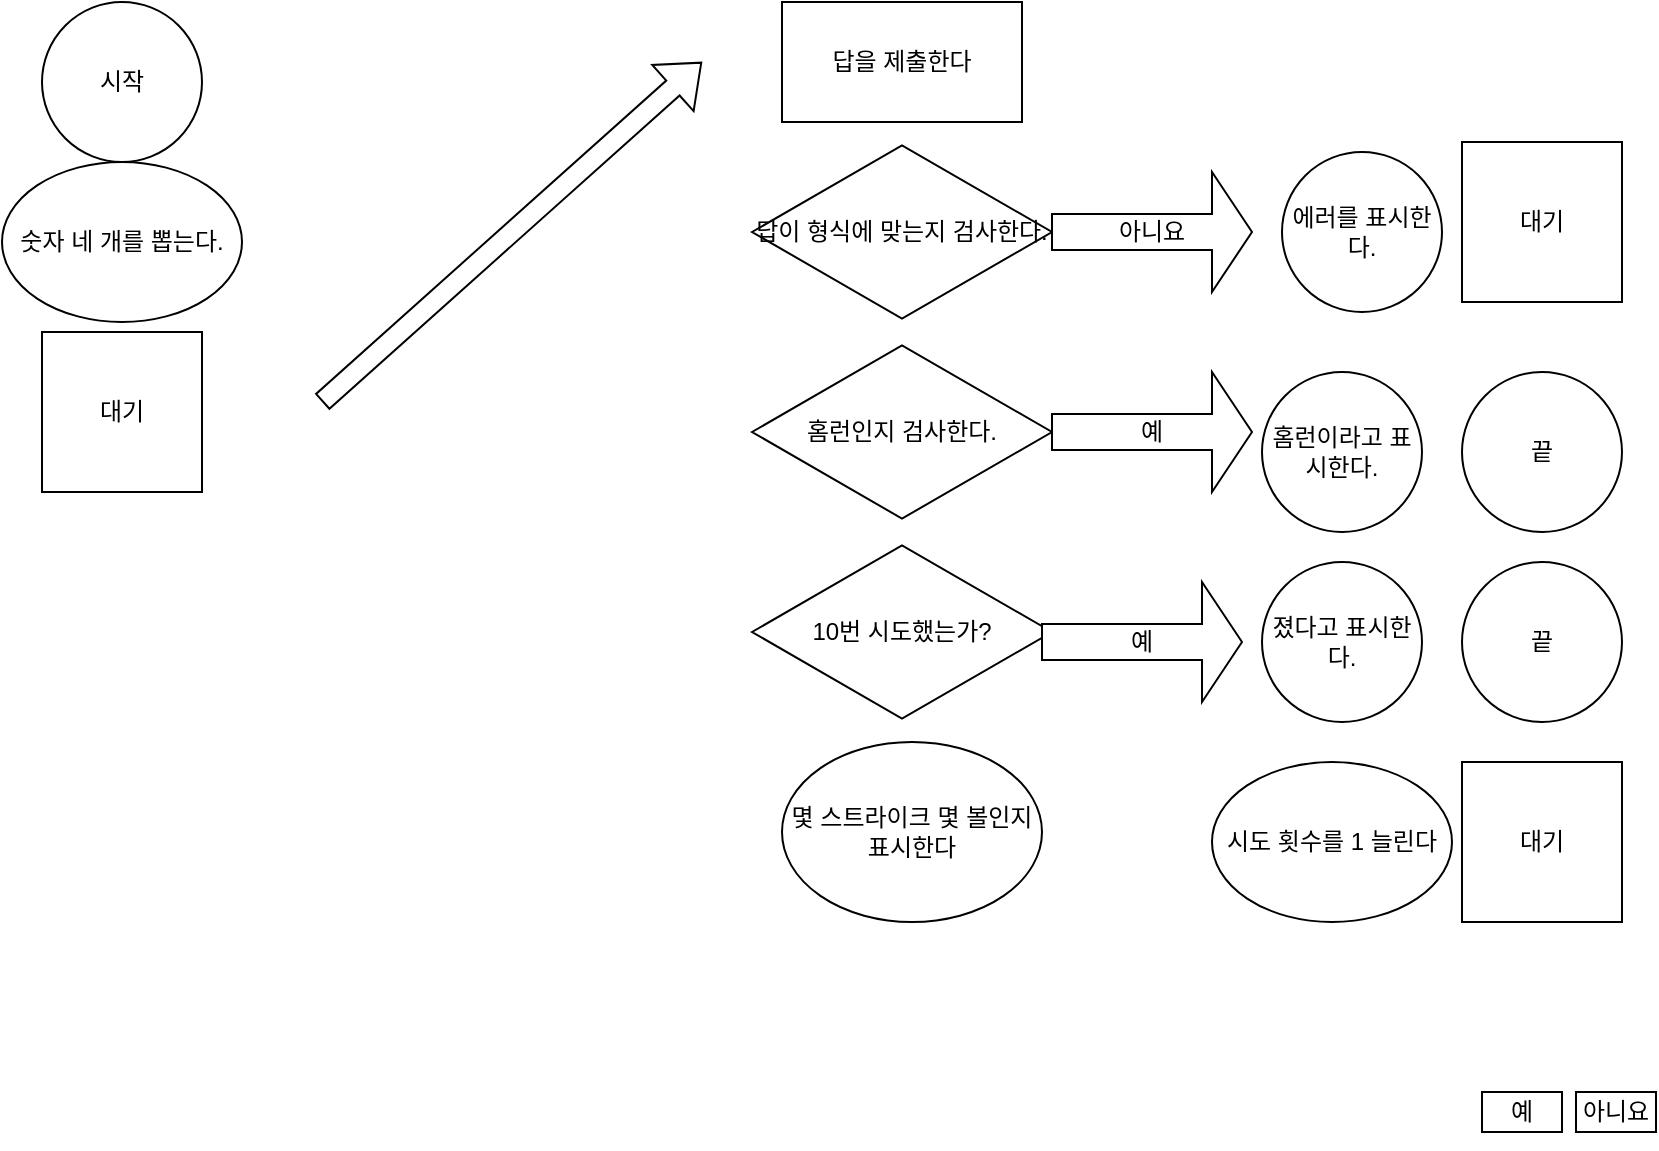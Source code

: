 <mxfile version="21.2.7" type="device">
  <diagram name="페이지-1" id="dQFBLdYfV-M_6-E4kvuc">
    <mxGraphModel dx="1050" dy="602" grid="1" gridSize="10" guides="1" tooltips="1" connect="1" arrows="1" fold="1" page="1" pageScale="1" pageWidth="827" pageHeight="1169" math="0" shadow="0">
      <root>
        <mxCell id="0" />
        <mxCell id="1" parent="0" />
        <mxCell id="Dm4pJ9S1-G8cg3tAAWVk-1" value="시작" style="ellipse;whiteSpace=wrap;html=1;aspect=fixed;" parent="1" vertex="1">
          <mxGeometry x="20" y="20" width="80" height="80" as="geometry" />
        </mxCell>
        <mxCell id="Dm4pJ9S1-G8cg3tAAWVk-4" value="숫자 네 개를 뽑는다." style="ellipse;whiteSpace=wrap;html=1;" parent="1" vertex="1">
          <mxGeometry y="100" width="120" height="80" as="geometry" />
        </mxCell>
        <mxCell id="UsHmHoHCChLoq2h_K_WC-1" value="시도 횟수를 1 늘린다" style="ellipse;whiteSpace=wrap;html=1;" parent="1" vertex="1">
          <mxGeometry x="605" y="400" width="120" height="80" as="geometry" />
        </mxCell>
        <mxCell id="cUYNMjp_JX1btcP4TyEQ-1" value="대기" style="whiteSpace=wrap;html=1;aspect=fixed;" parent="1" vertex="1">
          <mxGeometry x="20" y="185" width="80" height="80" as="geometry" />
        </mxCell>
        <mxCell id="cUYNMjp_JX1btcP4TyEQ-5" value="답을 제출한다" style="rounded=0;whiteSpace=wrap;html=1;" parent="1" vertex="1">
          <mxGeometry x="390" y="20" width="120" height="60" as="geometry" />
        </mxCell>
        <mxCell id="cUYNMjp_JX1btcP4TyEQ-6" style="edgeStyle=orthogonalEdgeStyle;rounded=0;orthogonalLoop=1;jettySize=auto;html=1;exitX=0.5;exitY=1;exitDx=0;exitDy=0;" parent="1" edge="1">
          <mxGeometry relative="1" as="geometry">
            <mxPoint x="170" y="320" as="sourcePoint" />
            <mxPoint x="170" y="320" as="targetPoint" />
          </mxGeometry>
        </mxCell>
        <mxCell id="cUYNMjp_JX1btcP4TyEQ-7" value="" style="shape=flexArrow;endArrow=classic;html=1;rounded=0;" parent="1" edge="1">
          <mxGeometry width="50" height="50" relative="1" as="geometry">
            <mxPoint x="160" y="220" as="sourcePoint" />
            <mxPoint x="350" y="50" as="targetPoint" />
          </mxGeometry>
        </mxCell>
        <mxCell id="cUYNMjp_JX1btcP4TyEQ-9" value="답이 형식에 맞는지 검사한다." style="html=1;whiteSpace=wrap;aspect=fixed;shape=isoRectangle;" parent="1" vertex="1">
          <mxGeometry x="375" y="90" width="150" height="90" as="geometry" />
        </mxCell>
        <mxCell id="cUYNMjp_JX1btcP4TyEQ-14" value="대기" style="whiteSpace=wrap;html=1;aspect=fixed;" parent="1" vertex="1">
          <mxGeometry x="730" y="400" width="80" height="80" as="geometry" />
        </mxCell>
        <mxCell id="cUYNMjp_JX1btcP4TyEQ-22" value="아니요" style="rounded=0;whiteSpace=wrap;html=1;" parent="1" vertex="1">
          <mxGeometry x="787" y="565" width="40" height="20" as="geometry" />
        </mxCell>
        <mxCell id="cUYNMjp_JX1btcP4TyEQ-23" value="예" style="rounded=0;whiteSpace=wrap;html=1;" parent="1" vertex="1">
          <mxGeometry x="740" y="565" width="40" height="20" as="geometry" />
        </mxCell>
        <mxCell id="cUYNMjp_JX1btcP4TyEQ-26" value="몇 스트라이크 몇 볼인지 표시한다" style="ellipse;whiteSpace=wrap;html=1;" parent="1" vertex="1">
          <mxGeometry x="390" y="390" width="130" height="90" as="geometry" />
        </mxCell>
        <mxCell id="Efu50OC43GIE301M7Ee_-3" value="에러를 표시한다." style="ellipse;whiteSpace=wrap;html=1;aspect=fixed;" parent="1" vertex="1">
          <mxGeometry x="640" y="95" width="80" height="80" as="geometry" />
        </mxCell>
        <mxCell id="Efu50OC43GIE301M7Ee_-4" value="대기" style="whiteSpace=wrap;html=1;aspect=fixed;" parent="1" vertex="1">
          <mxGeometry x="730" y="90" width="80" height="80" as="geometry" />
        </mxCell>
        <mxCell id="Efu50OC43GIE301M7Ee_-5" value="아니요" style="shape=singleArrow;whiteSpace=wrap;html=1;" parent="1" vertex="1">
          <mxGeometry x="525" y="105" width="100" height="60" as="geometry" />
        </mxCell>
        <mxCell id="Efu50OC43GIE301M7Ee_-6" value="홈런인지 검사한다." style="html=1;whiteSpace=wrap;aspect=fixed;shape=isoRectangle;" parent="1" vertex="1">
          <mxGeometry x="375" y="190" width="150" height="90" as="geometry" />
        </mxCell>
        <mxCell id="Efu50OC43GIE301M7Ee_-7" value="예" style="shape=singleArrow;whiteSpace=wrap;html=1;" parent="1" vertex="1">
          <mxGeometry x="525" y="205" width="100" height="60" as="geometry" />
        </mxCell>
        <mxCell id="Efu50OC43GIE301M7Ee_-8" value="홈런이라고 표시한다." style="ellipse;whiteSpace=wrap;html=1;aspect=fixed;" parent="1" vertex="1">
          <mxGeometry x="630" y="205" width="80" height="80" as="geometry" />
        </mxCell>
        <mxCell id="Efu50OC43GIE301M7Ee_-9" value="끝" style="ellipse;whiteSpace=wrap;html=1;aspect=fixed;" parent="1" vertex="1">
          <mxGeometry x="730" y="205" width="80" height="80" as="geometry" />
        </mxCell>
        <mxCell id="Efu50OC43GIE301M7Ee_-10" value="10번 시도했는가?" style="html=1;whiteSpace=wrap;aspect=fixed;shape=isoRectangle;" parent="1" vertex="1">
          <mxGeometry x="375" y="290" width="150" height="90" as="geometry" />
        </mxCell>
        <mxCell id="Efu50OC43GIE301M7Ee_-11" value="예" style="shape=singleArrow;whiteSpace=wrap;html=1;" parent="1" vertex="1">
          <mxGeometry x="520" y="310" width="100" height="60" as="geometry" />
        </mxCell>
        <mxCell id="Efu50OC43GIE301M7Ee_-12" value="졌다고 표시한다." style="ellipse;whiteSpace=wrap;html=1;aspect=fixed;" parent="1" vertex="1">
          <mxGeometry x="630" y="300" width="80" height="80" as="geometry" />
        </mxCell>
        <mxCell id="Efu50OC43GIE301M7Ee_-13" value="끝" style="ellipse;whiteSpace=wrap;html=1;aspect=fixed;" parent="1" vertex="1">
          <mxGeometry x="730" y="300" width="80" height="80" as="geometry" />
        </mxCell>
        <mxCell id="Efu50OC43GIE301M7Ee_-14" style="edgeStyle=orthogonalEdgeStyle;rounded=0;orthogonalLoop=1;jettySize=auto;html=1;exitX=0.5;exitY=1;exitDx=0;exitDy=0;" parent="1" source="cUYNMjp_JX1btcP4TyEQ-23" target="cUYNMjp_JX1btcP4TyEQ-23" edge="1">
          <mxGeometry relative="1" as="geometry" />
        </mxCell>
      </root>
    </mxGraphModel>
  </diagram>
</mxfile>

